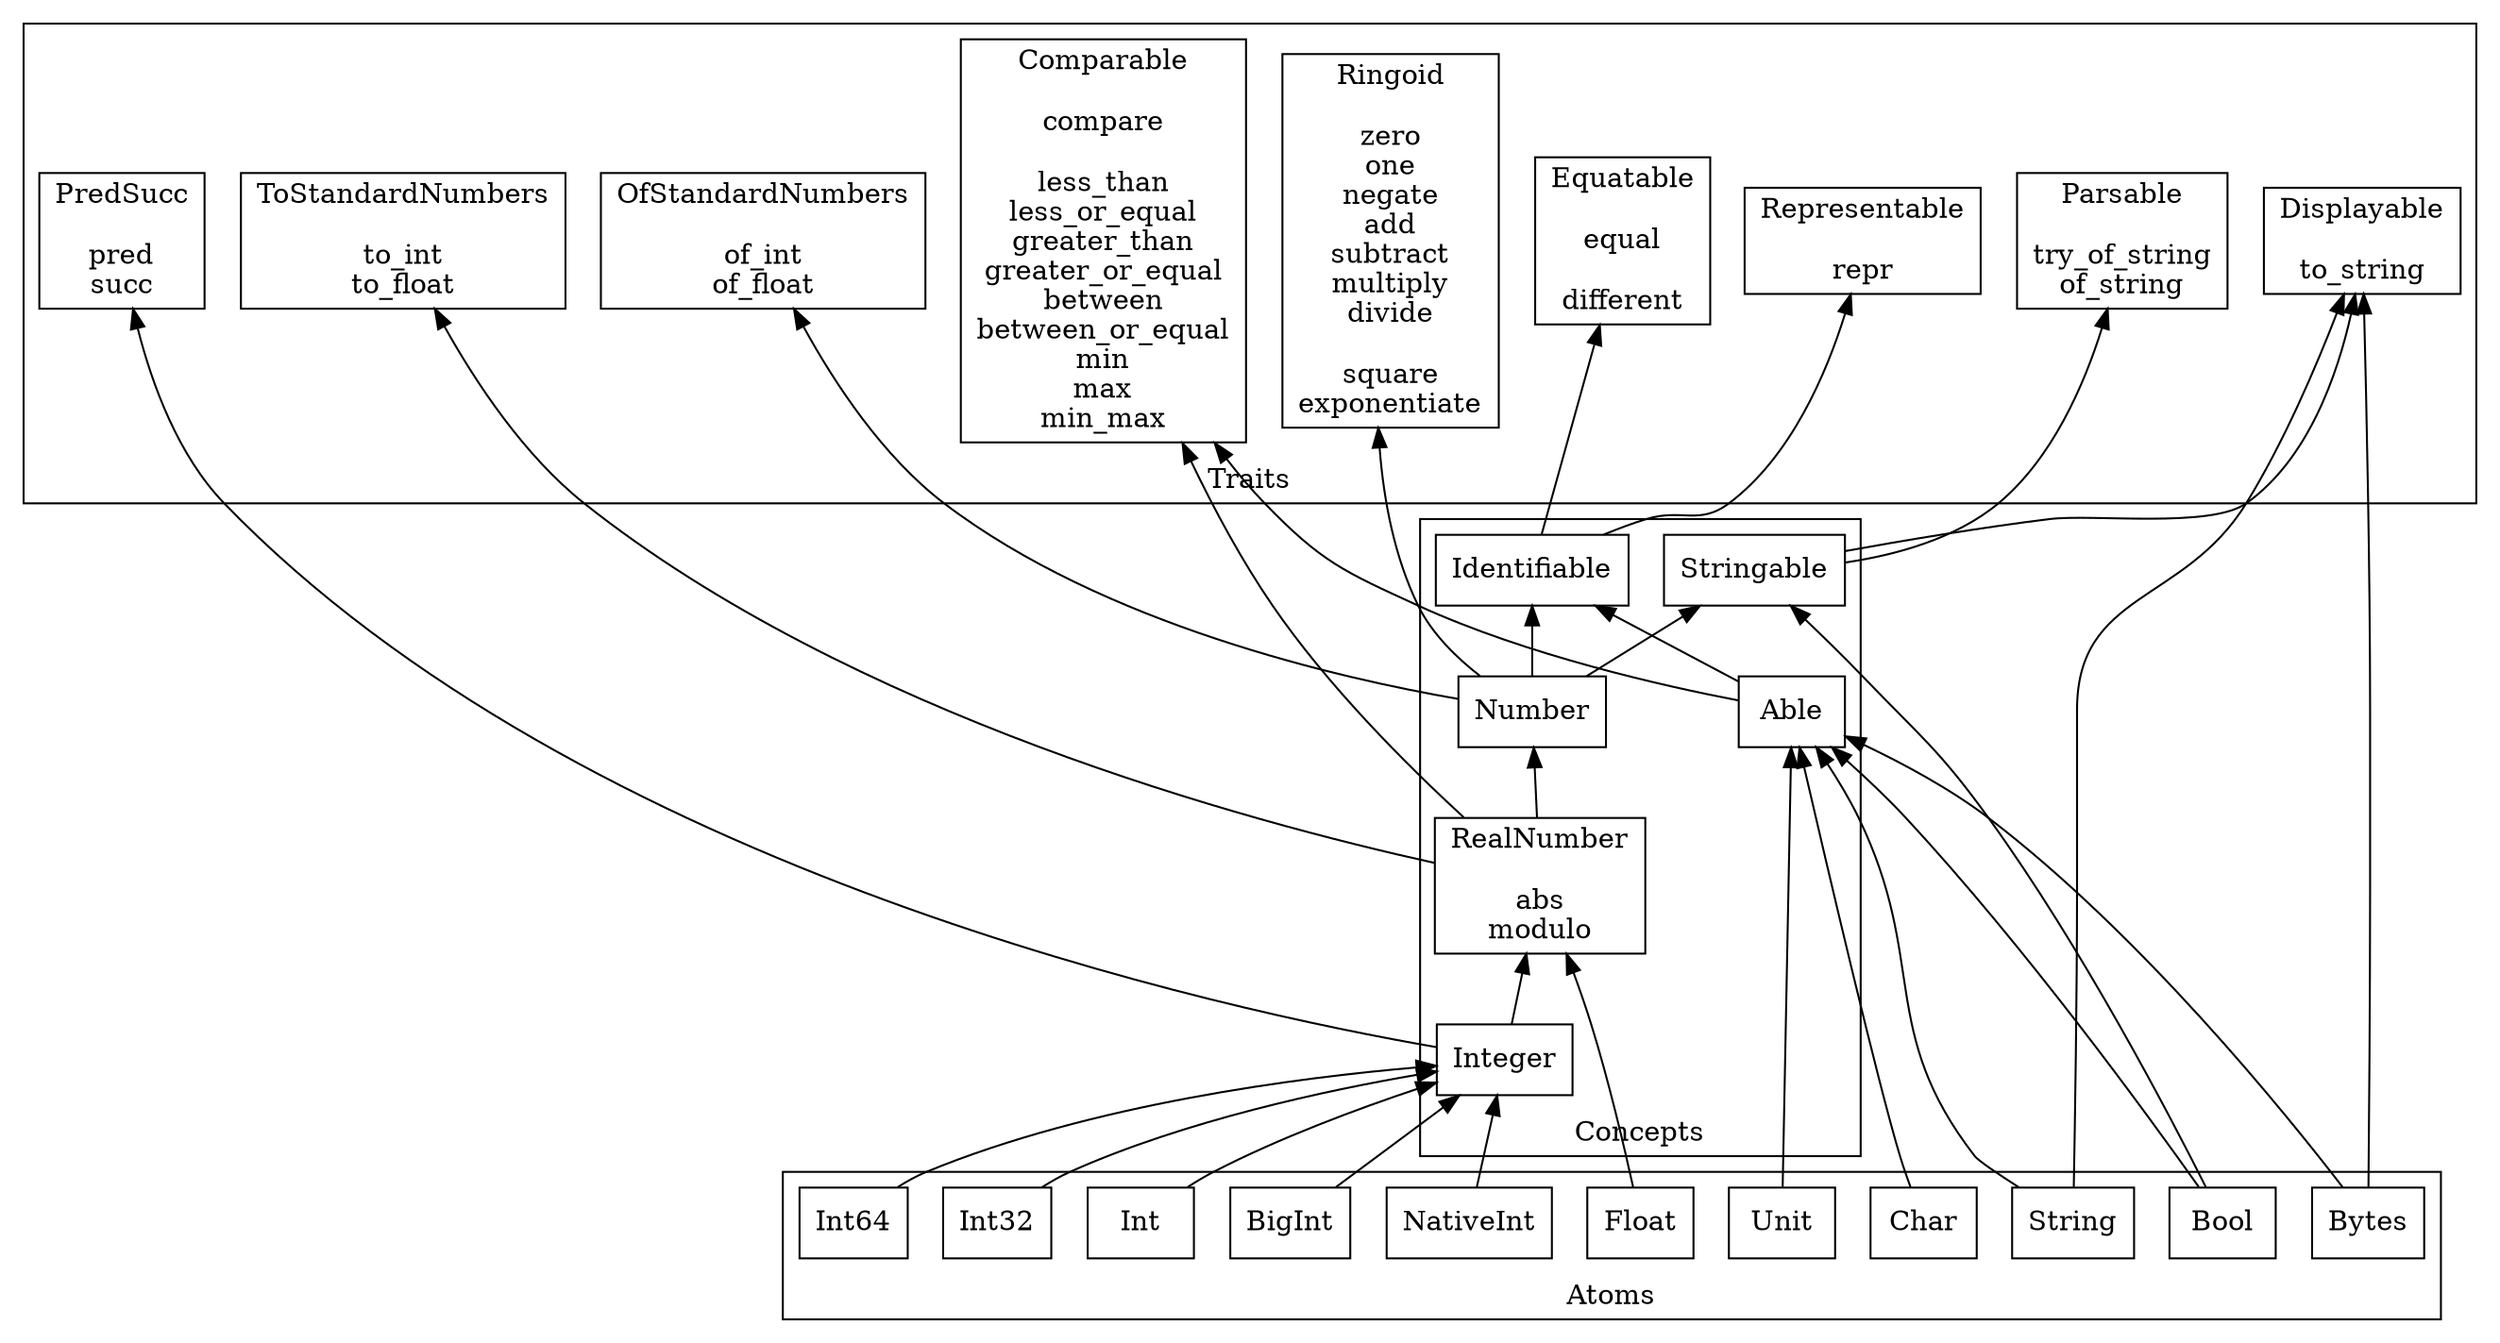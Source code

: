 digraph {
  rankdir="BT"
  node [shape="box"]
  subgraph cluster_Traits {
    label="Traits";
    representable [label="Representable\n\nrepr"];
    equatable [label="Equatable\n\nequal\n\ndifferent"];
    displayable [label="Displayable\n\nto_string"];
    parsable [label="Parsable\n\ntry_of_string\nof_string"];
    comparable [label="Comparable\n\ncompare\n\nless_than\nless_or_equal\ngreater_than\ngreater_or_equal\nbetween\nbetween_or_equal\nmin\nmax\nmin_max"];
    ringoid [label="Ringoid\n\nzero\none\nnegate\nadd\nsubtract\nmultiply\ndivide\n\nsquare\nexponentiate"];
    ofstandardnumbers [label="OfStandardNumbers\n\nof_int\nof_float"];
    tostandardnumbers [label="ToStandardNumbers\n\nto_int\nto_float"];
    predsucc [label="PredSucc\n\npred\nsucc"];
  }
  subgraph cluster_Concepts {
    label="Concepts";
    identifiable [label="Identifiable"];
    able [label="Able"];
    stringable [label="Stringable"];
    number [label="Number"];
    realnumber [label="RealNumber\n\nabs\nmodulo"];
    integer [label="Integer"];
  }
  subgraph cluster_Atoms {
    label="Atoms";
    unit [label="Unit"];
    bool [label="Bool"];
    char [label="Char"];
    int [label="Int"];
    int32 [label="Int32"];
    int64 [label="Int64"];
    nativeint [label="NativeInt"];
    bigint [label="BigInt"];
    float [label="Float"];
    string [label="String"];
    bytes [label="Bytes"];
  }
  identifiable -> equatable
  identifiable -> representable
  able -> identifiable
  able -> comparable
  stringable -> displayable
  stringable -> parsable
  number -> identifiable
  number -> stringable
  number -> ringoid
  number -> ofstandardnumbers
  realnumber -> number
  realnumber -> comparable
  realnumber -> tostandardnumbers
  integer -> realnumber
  integer -> predsucc
  unit -> able
  bool -> able
  bool -> stringable
  char -> able
  int -> integer
  int32 -> integer
  int64 -> integer
  nativeint -> integer
  bigint -> integer
  float -> realnumber
  string -> able
  string -> displayable
  bytes -> able
  bytes -> displayable
}
